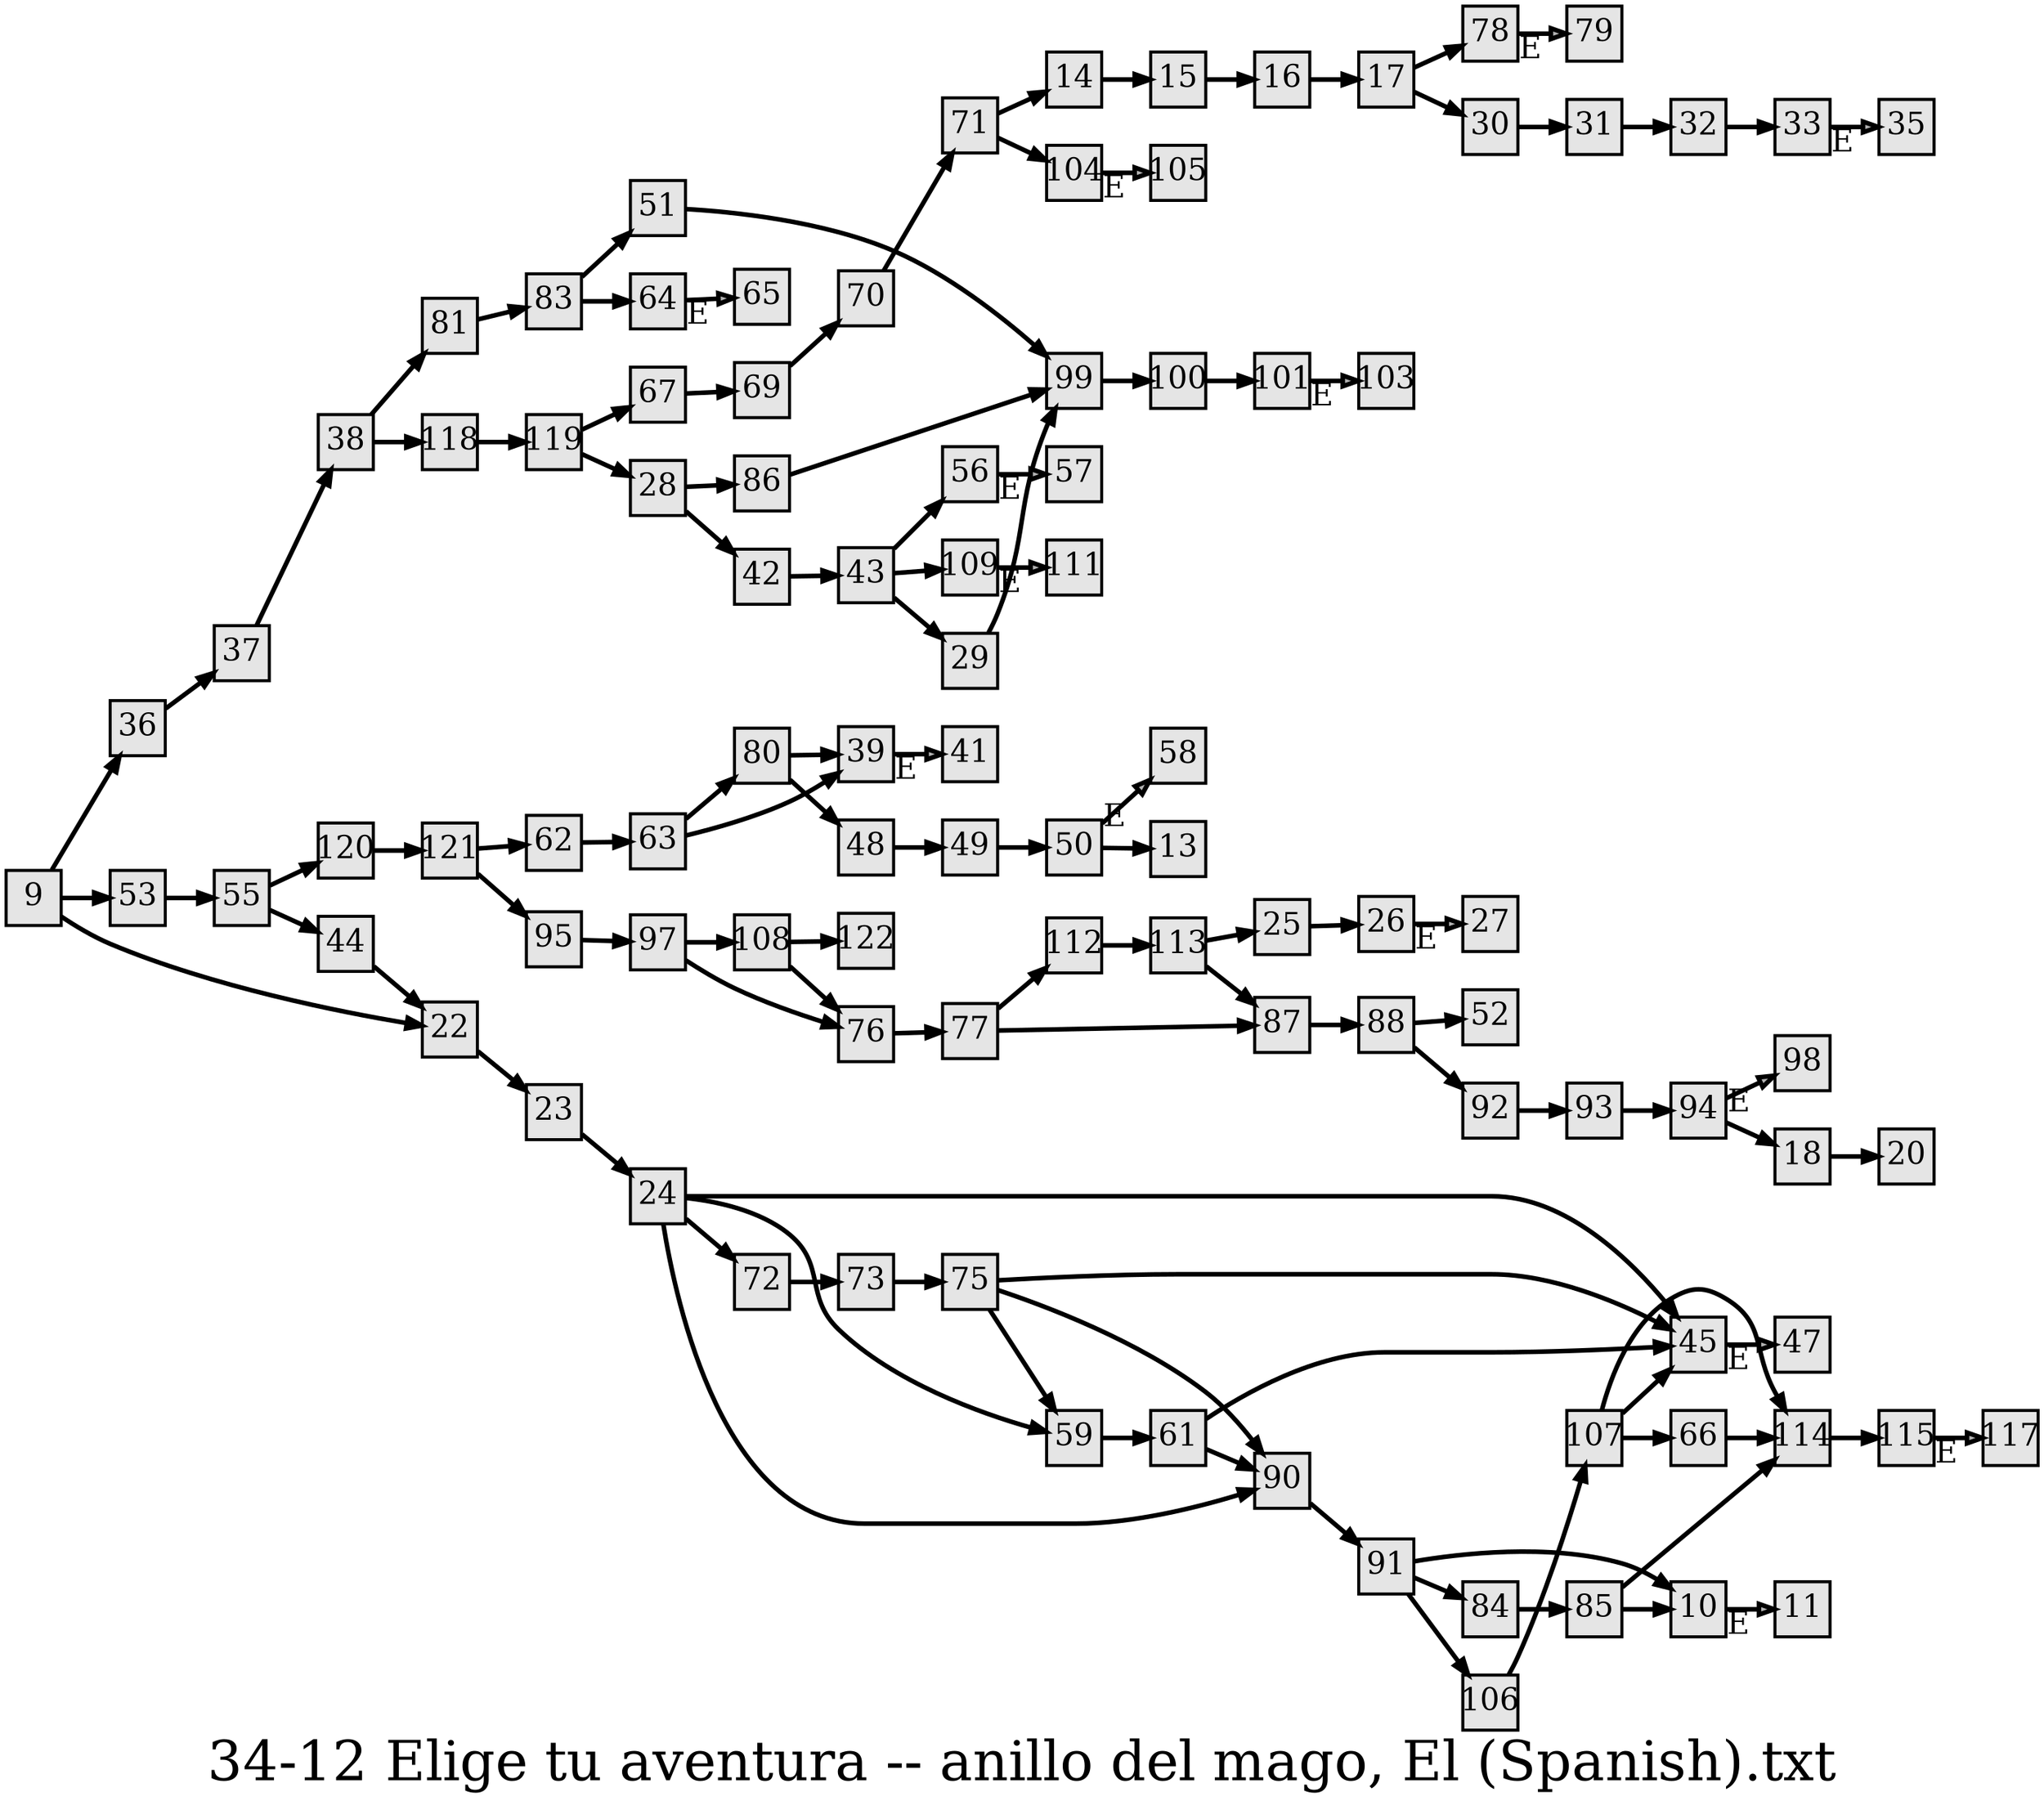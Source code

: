 digraph g{
  graph [ label="34-12 Elige tu aventura -- anillo del mago, El (Spanish).txt" rankdir=LR, ordering=out, fontsize=36, nodesep="0.35", ranksep="0.45"];
  node  [shape=rect, penwidth=2, fontsize=20, style=filled, fillcolor=grey90, margin="0,0", labelfloat=true, regular=true, fixedsize=true];
  edge  [labelfloat=true, penwidth=3, fontsize=12];
  9 -> 36;
  9 -> 53;
  9 -> 22;
  10 -> 11	[ xlabel="E", shape=Msquare, fontsize=20, fillcolor=grey70 ];
  14 -> 15;
  15 -> 16;
  16 -> 17;
  17 -> 78;
  17 -> 30;
  18 -> 20;
  22 -> 23;
  23 -> 24;
  24 -> 59;
  24 -> 45;
  24 -> 72;
  24 -> 90;
  25 -> 26;
  26 -> 27	[ xlabel="E", shape=Msquare, fontsize=20, fillcolor=grey70 ];
  28 -> 86;
  28 -> 42;
  29 -> 99;
  30 -> 31;
  31 -> 32;
  32 -> 33;
  33 -> 35	[ xlabel="E", shape=Msquare, fontsize=20, fillcolor=grey70 ];
  36 -> 37;
  37 -> 38;
  38 -> 81;
  38 -> 118;
  39 -> 41	[ xlabel="E", shape=Msquare, fontsize=20, fillcolor=grey70 ];
  42 -> 43;
  43 -> 56;
  43 -> 109;
  43 -> 29;
  44 -> 22;
  45 -> 47	[ xlabel="E", shape=Msquare, fontsize=20, fillcolor=grey70 ];
  48 -> 49;
  49 -> 50;
  50 -> 58	[ xlabel="E", shape=Msquare, fontsize=20, fillcolor=grey70 ];
  50 -> 13;
  51 -> 99;
  53 -> 55;
  55 -> 120;
  55 -> 44;
  56 -> 57	[ xlabel="E", shape=Msquare, fontsize=20, fillcolor=grey70 ];
  59 -> 61;
  61 -> 45;
  61 -> 90;
  62 -> 63;
  63 -> 80;
  63 -> 39;
  64 -> 65	[ xlabel="E", shape=Msquare, fontsize=20, fillcolor=grey70 ];
  66 -> 114;
  67 -> 69;
  69 -> 70;
  70 -> 71;
  71 -> 14;
  71 -> 104;
  72 -> 73;
  73 -> 75;
  75 -> 45;
  75 -> 90;
  75 -> 59;
  76 -> 77;
  77 -> 112;
  77 -> 87;
  78 -> 79	[ xlabel="E", shape=Msquare, fontsize=20, fillcolor=grey70 ];
  80 -> 39;
  80 -> 48;
  81 -> 83;
  83 -> 51;
  83 -> 64;
  84 -> 85;
  85 -> 114;
  85 -> 10;
  86 -> 99;
  87 -> 88;
  88 -> 52;
  88 -> 92;
  90 -> 91;
  91 -> 10;
  91 -> 84;
  91 -> 106;
  92 -> 93;
  93 -> 94;
  94 -> 98	[ xlabel="E", shape=Msquare, fontsize=20, fillcolor=grey70 ];
  94 -> 18;
  95 -> 97;
  97 -> 108;
  97 -> 76;
  99 -> 100;
  100 -> 101;
  101 -> 103	[ xlabel="E", shape=Msquare, fontsize=20, fillcolor=grey70 ];
  104 -> 105	[ xlabel="E", shape=Msquare, fontsize=20, fillcolor=grey70 ];
  106 -> 107;
  107 -> 114;
  107 -> 45;
  107 -> 66;
  108 -> 122;
  108 -> 76;
  109 -> 111	[ xlabel="E", shape=Msquare, fontsize=20, fillcolor=grey70 ];
  112 -> 113;
  113 -> 25;
  113 -> 87;
  114 -> 115;
  115 -> 117	[ xlabel="E", shape=Msquare, fontsize=20, fillcolor=grey70 ];
  118 -> 119;
  119 -> 67;
  119 -> 28;
  120 -> 121;
  121 -> 62;
  121 -> 95;

}

